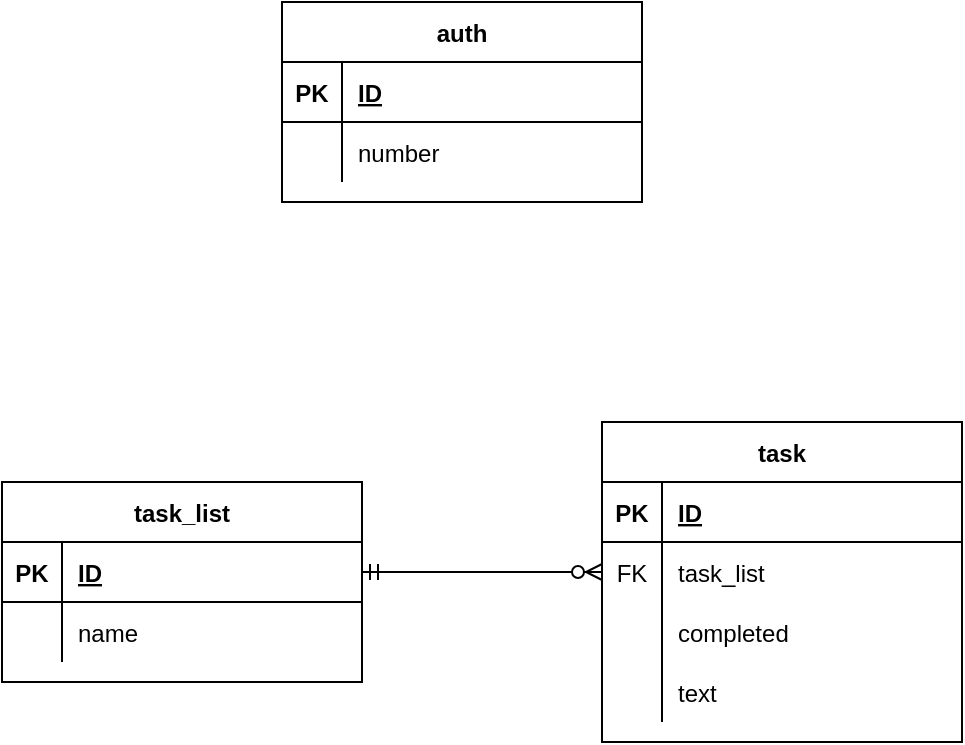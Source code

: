 <mxfile version="15.1.3" type="device"><diagram id="MoKiVAtZfFs_DBa7hsAg" name="Page-1"><mxGraphModel dx="460" dy="813" grid="1" gridSize="10" guides="1" tooltips="1" connect="1" arrows="1" fold="1" page="1" pageScale="1" pageWidth="1600" pageHeight="900" math="0" shadow="0"><root><mxCell id="0"/><mxCell id="1" parent="0"/><mxCell id="4g2c1ysVGGyU91GlD4co-1" value="task_list" style="shape=table;startSize=30;container=1;collapsible=1;childLayout=tableLayout;fixedRows=1;rowLines=0;fontStyle=1;align=center;resizeLast=1;" parent="1" vertex="1"><mxGeometry x="130" y="510" width="180" height="100" as="geometry"/></mxCell><mxCell id="4g2c1ysVGGyU91GlD4co-2" value="" style="shape=partialRectangle;collapsible=0;dropTarget=0;pointerEvents=0;fillColor=none;top=0;left=0;bottom=1;right=0;points=[[0,0.5],[1,0.5]];portConstraint=eastwest;" parent="4g2c1ysVGGyU91GlD4co-1" vertex="1"><mxGeometry y="30" width="180" height="30" as="geometry"/></mxCell><mxCell id="4g2c1ysVGGyU91GlD4co-3" value="PK" style="shape=partialRectangle;connectable=0;fillColor=none;top=0;left=0;bottom=0;right=0;fontStyle=1;overflow=hidden;" parent="4g2c1ysVGGyU91GlD4co-2" vertex="1"><mxGeometry width="30" height="30" as="geometry"/></mxCell><mxCell id="4g2c1ysVGGyU91GlD4co-4" value="ID" style="shape=partialRectangle;connectable=0;fillColor=none;top=0;left=0;bottom=0;right=0;align=left;spacingLeft=6;fontStyle=5;overflow=hidden;" parent="4g2c1ysVGGyU91GlD4co-2" vertex="1"><mxGeometry x="30" width="150" height="30" as="geometry"/></mxCell><mxCell id="4g2c1ysVGGyU91GlD4co-5" value="" style="shape=partialRectangle;collapsible=0;dropTarget=0;pointerEvents=0;fillColor=none;top=0;left=0;bottom=0;right=0;points=[[0,0.5],[1,0.5]];portConstraint=eastwest;" parent="4g2c1ysVGGyU91GlD4co-1" vertex="1"><mxGeometry y="60" width="180" height="30" as="geometry"/></mxCell><mxCell id="4g2c1ysVGGyU91GlD4co-6" value="" style="shape=partialRectangle;connectable=0;fillColor=none;top=0;left=0;bottom=0;right=0;editable=1;overflow=hidden;" parent="4g2c1ysVGGyU91GlD4co-5" vertex="1"><mxGeometry width="30" height="30" as="geometry"/></mxCell><mxCell id="4g2c1ysVGGyU91GlD4co-7" value="name" style="shape=partialRectangle;connectable=0;fillColor=none;top=0;left=0;bottom=0;right=0;align=left;spacingLeft=6;overflow=hidden;" parent="4g2c1ysVGGyU91GlD4co-5" vertex="1"><mxGeometry x="30" width="150" height="30" as="geometry"/></mxCell><mxCell id="4g2c1ysVGGyU91GlD4co-27" value="task" style="shape=table;startSize=30;container=1;collapsible=1;childLayout=tableLayout;fixedRows=1;rowLines=0;fontStyle=1;align=center;resizeLast=1;" parent="1" vertex="1"><mxGeometry x="430" y="480" width="180" height="160" as="geometry"/></mxCell><mxCell id="4g2c1ysVGGyU91GlD4co-28" value="" style="shape=partialRectangle;collapsible=0;dropTarget=0;pointerEvents=0;fillColor=none;top=0;left=0;bottom=1;right=0;points=[[0,0.5],[1,0.5]];portConstraint=eastwest;" parent="4g2c1ysVGGyU91GlD4co-27" vertex="1"><mxGeometry y="30" width="180" height="30" as="geometry"/></mxCell><mxCell id="4g2c1ysVGGyU91GlD4co-29" value="PK" style="shape=partialRectangle;connectable=0;fillColor=none;top=0;left=0;bottom=0;right=0;fontStyle=1;overflow=hidden;" parent="4g2c1ysVGGyU91GlD4co-28" vertex="1"><mxGeometry width="30" height="30" as="geometry"/></mxCell><mxCell id="4g2c1ysVGGyU91GlD4co-30" value="ID" style="shape=partialRectangle;connectable=0;fillColor=none;top=0;left=0;bottom=0;right=0;align=left;spacingLeft=6;fontStyle=5;overflow=hidden;" parent="4g2c1ysVGGyU91GlD4co-28" vertex="1"><mxGeometry x="30" width="150" height="30" as="geometry"/></mxCell><mxCell id="4g2c1ysVGGyU91GlD4co-31" value="" style="shape=partialRectangle;collapsible=0;dropTarget=0;pointerEvents=0;fillColor=none;top=0;left=0;bottom=0;right=0;points=[[0,0.5],[1,0.5]];portConstraint=eastwest;" parent="4g2c1ysVGGyU91GlD4co-27" vertex="1"><mxGeometry y="60" width="180" height="30" as="geometry"/></mxCell><mxCell id="4g2c1ysVGGyU91GlD4co-32" value="FK" style="shape=partialRectangle;connectable=0;fillColor=none;top=0;left=0;bottom=0;right=0;editable=1;overflow=hidden;" parent="4g2c1ysVGGyU91GlD4co-31" vertex="1"><mxGeometry width="30" height="30" as="geometry"/></mxCell><mxCell id="4g2c1ysVGGyU91GlD4co-33" value="task_list" style="shape=partialRectangle;connectable=0;fillColor=none;top=0;left=0;bottom=0;right=0;align=left;spacingLeft=6;overflow=hidden;" parent="4g2c1ysVGGyU91GlD4co-31" vertex="1"><mxGeometry x="30" width="150" height="30" as="geometry"/></mxCell><mxCell id="4g2c1ysVGGyU91GlD4co-34" value="" style="shape=partialRectangle;collapsible=0;dropTarget=0;pointerEvents=0;fillColor=none;top=0;left=0;bottom=0;right=0;points=[[0,0.5],[1,0.5]];portConstraint=eastwest;" parent="4g2c1ysVGGyU91GlD4co-27" vertex="1"><mxGeometry y="90" width="180" height="30" as="geometry"/></mxCell><mxCell id="4g2c1ysVGGyU91GlD4co-35" value="" style="shape=partialRectangle;connectable=0;fillColor=none;top=0;left=0;bottom=0;right=0;editable=1;overflow=hidden;" parent="4g2c1ysVGGyU91GlD4co-34" vertex="1"><mxGeometry width="30" height="30" as="geometry"/></mxCell><mxCell id="4g2c1ysVGGyU91GlD4co-36" value="completed" style="shape=partialRectangle;connectable=0;fillColor=none;top=0;left=0;bottom=0;right=0;align=left;spacingLeft=6;overflow=hidden;" parent="4g2c1ysVGGyU91GlD4co-34" vertex="1"><mxGeometry x="30" width="150" height="30" as="geometry"/></mxCell><mxCell id="4g2c1ysVGGyU91GlD4co-37" value="" style="shape=partialRectangle;collapsible=0;dropTarget=0;pointerEvents=0;fillColor=none;top=0;left=0;bottom=0;right=0;points=[[0,0.5],[1,0.5]];portConstraint=eastwest;" parent="4g2c1ysVGGyU91GlD4co-27" vertex="1"><mxGeometry y="120" width="180" height="30" as="geometry"/></mxCell><mxCell id="4g2c1ysVGGyU91GlD4co-38" value="" style="shape=partialRectangle;connectable=0;fillColor=none;top=0;left=0;bottom=0;right=0;editable=1;overflow=hidden;" parent="4g2c1ysVGGyU91GlD4co-37" vertex="1"><mxGeometry width="30" height="30" as="geometry"/></mxCell><mxCell id="4g2c1ysVGGyU91GlD4co-39" value="text" style="shape=partialRectangle;connectable=0;fillColor=none;top=0;left=0;bottom=0;right=0;align=left;spacingLeft=6;overflow=hidden;" parent="4g2c1ysVGGyU91GlD4co-37" vertex="1"><mxGeometry x="30" width="150" height="30" as="geometry"/></mxCell><mxCell id="4g2c1ysVGGyU91GlD4co-40" style="edgeStyle=orthogonalEdgeStyle;rounded=0;orthogonalLoop=1;jettySize=auto;html=1;exitX=1;exitY=0.5;exitDx=0;exitDy=0;entryX=0;entryY=0.5;entryDx=0;entryDy=0;startArrow=ERmandOne;startFill=0;endArrow=ERzeroToMany;endFill=1;" parent="1" source="4g2c1ysVGGyU91GlD4co-2" target="4g2c1ysVGGyU91GlD4co-31" edge="1"><mxGeometry relative="1" as="geometry"/></mxCell><mxCell id="gBQ1c4TEoESmW-SCLHgk-1" value="auth" style="shape=table;startSize=30;container=1;collapsible=1;childLayout=tableLayout;fixedRows=1;rowLines=0;fontStyle=1;align=center;resizeLast=1;" vertex="1" parent="1"><mxGeometry x="270" y="270" width="180" height="100" as="geometry"/></mxCell><mxCell id="gBQ1c4TEoESmW-SCLHgk-2" value="" style="shape=partialRectangle;collapsible=0;dropTarget=0;pointerEvents=0;fillColor=none;top=0;left=0;bottom=1;right=0;points=[[0,0.5],[1,0.5]];portConstraint=eastwest;" vertex="1" parent="gBQ1c4TEoESmW-SCLHgk-1"><mxGeometry y="30" width="180" height="30" as="geometry"/></mxCell><mxCell id="gBQ1c4TEoESmW-SCLHgk-3" value="PK" style="shape=partialRectangle;connectable=0;fillColor=none;top=0;left=0;bottom=0;right=0;fontStyle=1;overflow=hidden;" vertex="1" parent="gBQ1c4TEoESmW-SCLHgk-2"><mxGeometry width="30" height="30" as="geometry"/></mxCell><mxCell id="gBQ1c4TEoESmW-SCLHgk-4" value="ID" style="shape=partialRectangle;connectable=0;fillColor=none;top=0;left=0;bottom=0;right=0;align=left;spacingLeft=6;fontStyle=5;overflow=hidden;" vertex="1" parent="gBQ1c4TEoESmW-SCLHgk-2"><mxGeometry x="30" width="150" height="30" as="geometry"/></mxCell><mxCell id="gBQ1c4TEoESmW-SCLHgk-5" value="" style="shape=partialRectangle;collapsible=0;dropTarget=0;pointerEvents=0;fillColor=none;top=0;left=0;bottom=0;right=0;points=[[0,0.5],[1,0.5]];portConstraint=eastwest;" vertex="1" parent="gBQ1c4TEoESmW-SCLHgk-1"><mxGeometry y="60" width="180" height="30" as="geometry"/></mxCell><mxCell id="gBQ1c4TEoESmW-SCLHgk-6" value="" style="shape=partialRectangle;connectable=0;fillColor=none;top=0;left=0;bottom=0;right=0;editable=1;overflow=hidden;" vertex="1" parent="gBQ1c4TEoESmW-SCLHgk-5"><mxGeometry width="30" height="30" as="geometry"/></mxCell><mxCell id="gBQ1c4TEoESmW-SCLHgk-7" value="number" style="shape=partialRectangle;connectable=0;fillColor=none;top=0;left=0;bottom=0;right=0;align=left;spacingLeft=6;overflow=hidden;" vertex="1" parent="gBQ1c4TEoESmW-SCLHgk-5"><mxGeometry x="30" width="150" height="30" as="geometry"/></mxCell></root></mxGraphModel></diagram></mxfile>